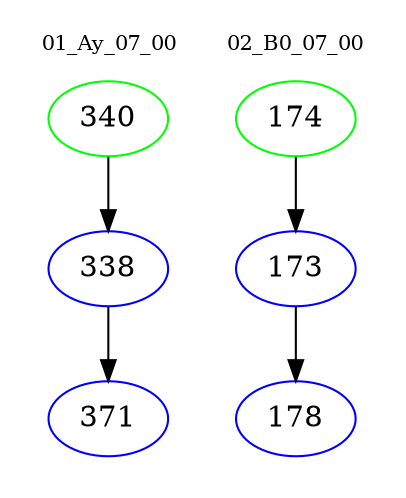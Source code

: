 digraph{
subgraph cluster_0 {
color = white
label = "01_Ay_07_00";
fontsize=10;
T0_340 [label="340", color="green"]
T0_340 -> T0_338 [color="black"]
T0_338 [label="338", color="blue"]
T0_338 -> T0_371 [color="black"]
T0_371 [label="371", color="blue"]
}
subgraph cluster_1 {
color = white
label = "02_B0_07_00";
fontsize=10;
T1_174 [label="174", color="green"]
T1_174 -> T1_173 [color="black"]
T1_173 [label="173", color="blue"]
T1_173 -> T1_178 [color="black"]
T1_178 [label="178", color="blue"]
}
}
